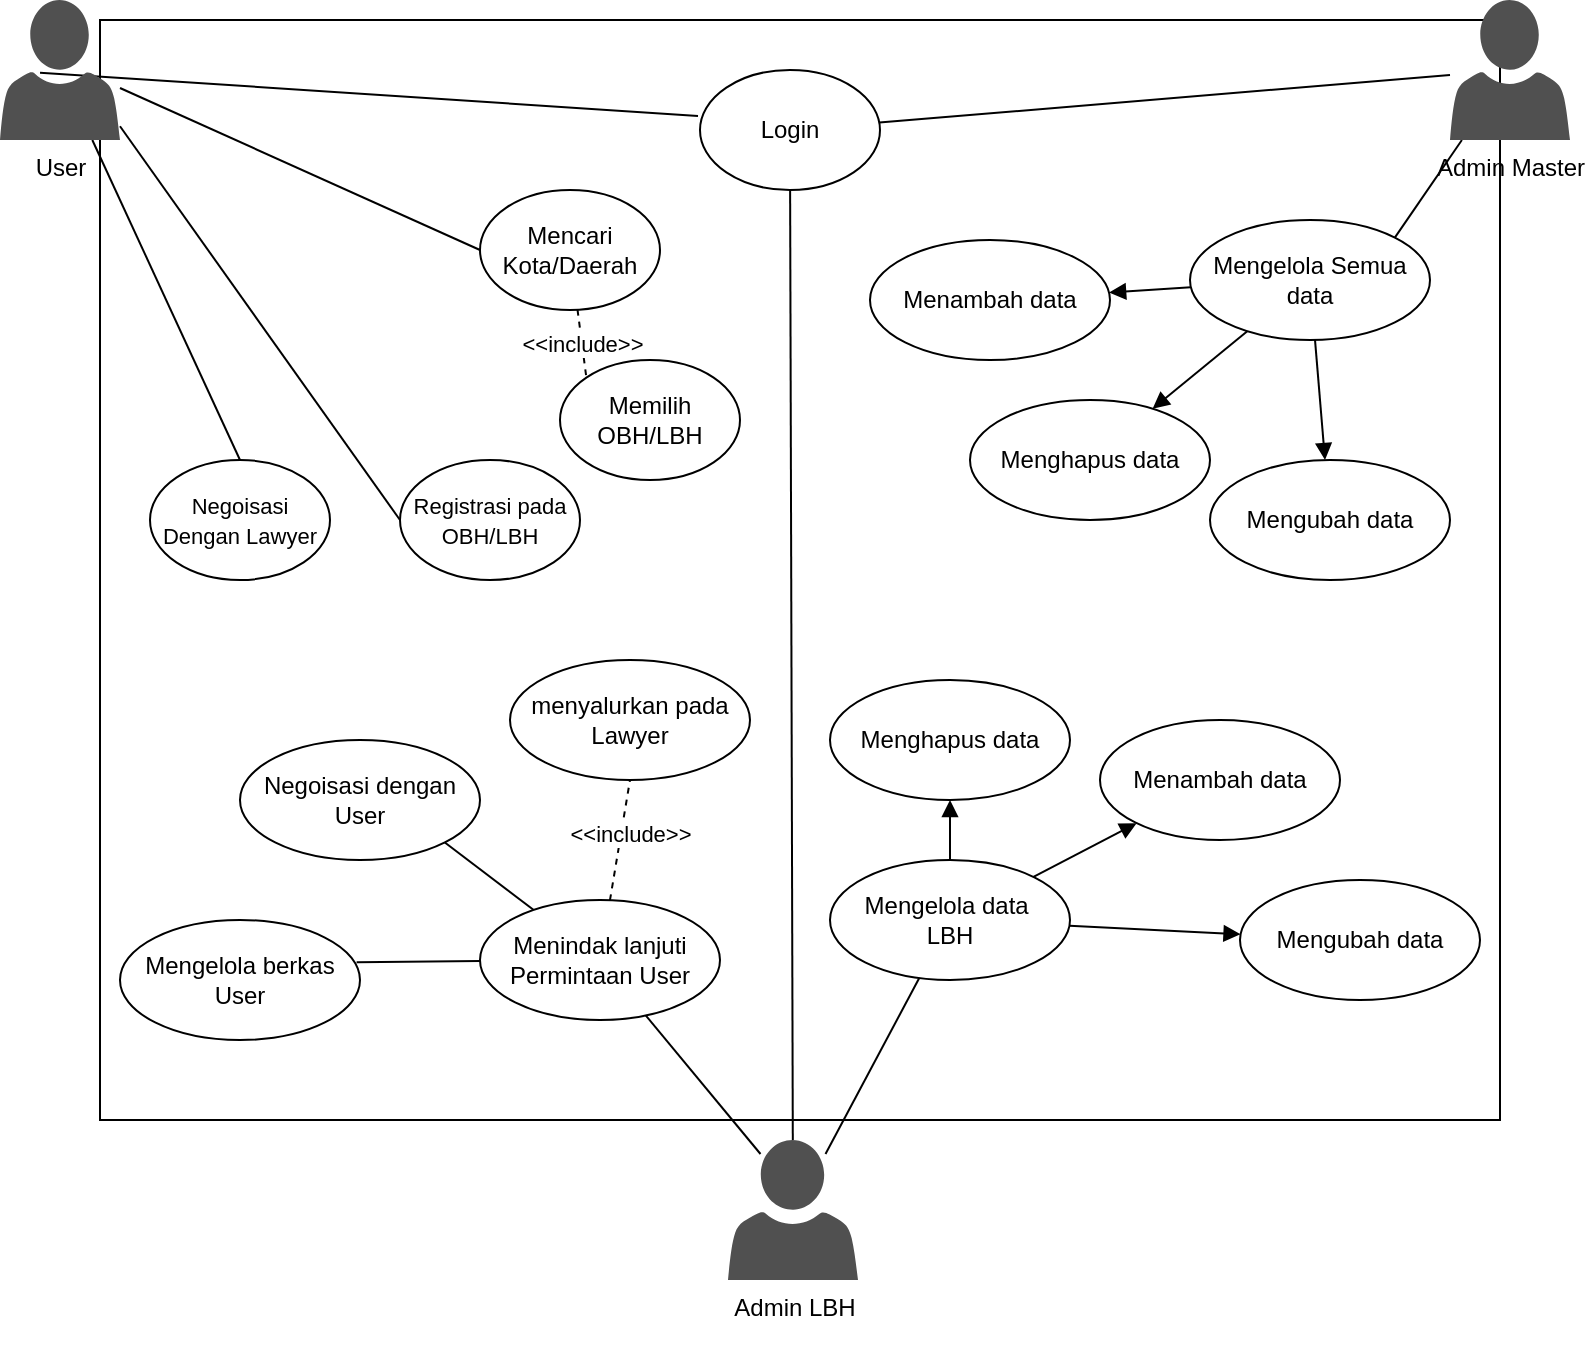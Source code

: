 <mxfile version="26.0.16">
  <diagram name="Use Case" id="37OjQckd6P2DxGayJbFy">
    <mxGraphModel dx="1434" dy="784" grid="1" gridSize="10" guides="1" tooltips="1" connect="1" arrows="1" fold="1" page="1" pageScale="1" pageWidth="827" pageHeight="1169" math="0" shadow="0">
      <root>
        <mxCell id="0" />
        <mxCell id="1" parent="0" />
        <mxCell id="QZHb6bbb9g_fA5QFOH83-53" value="" style="rounded=0;whiteSpace=wrap;html=1;" parent="1" vertex="1">
          <mxGeometry x="100" y="100" width="700" height="550" as="geometry" />
        </mxCell>
        <mxCell id="QZHb6bbb9g_fA5QFOH83-6" style="rounded=0;orthogonalLoop=1;jettySize=auto;html=1;endArrow=none;endFill=0;" parent="1" source="QZHb6bbb9g_fA5QFOH83-2" target="QZHb6bbb9g_fA5QFOH83-4" edge="1">
          <mxGeometry relative="1" as="geometry" />
        </mxCell>
        <mxCell id="QZHb6bbb9g_fA5QFOH83-26" style="rounded=0;orthogonalLoop=1;jettySize=auto;html=1;entryX=1;entryY=0;entryDx=0;entryDy=0;endArrow=none;endFill=0;" parent="1" source="QZHb6bbb9g_fA5QFOH83-2" target="QZHb6bbb9g_fA5QFOH83-14" edge="1">
          <mxGeometry relative="1" as="geometry" />
        </mxCell>
        <mxCell id="QZHb6bbb9g_fA5QFOH83-2" value="Admin Master" style="shape=mxgraph.office.users.user;verticalLabelPosition=bottom;verticalAlign=top;html=1;outlineConnect=0;strokeWidth=2;sketch=0;pointerEvents=1;shadow=0;dashed=0;strokeColor=none;fillColor=#505050;labelPosition=center;" parent="1" vertex="1">
          <mxGeometry x="775" y="90" width="60" height="70" as="geometry" />
        </mxCell>
        <mxCell id="QZHb6bbb9g_fA5QFOH83-11" style="rounded=0;orthogonalLoop=1;jettySize=auto;html=1;entryX=0;entryY=0.5;entryDx=0;entryDy=0;endArrow=none;endFill=0;" parent="1" target="QZHb6bbb9g_fA5QFOH83-8" edge="1">
          <mxGeometry relative="1" as="geometry">
            <mxPoint x="110" y="134" as="sourcePoint" />
          </mxGeometry>
        </mxCell>
        <mxCell id="QZHb6bbb9g_fA5QFOH83-13" style="rounded=0;orthogonalLoop=1;jettySize=auto;html=1;entryX=0;entryY=0.5;entryDx=0;entryDy=0;endArrow=none;endFill=0;" parent="1" target="QZHb6bbb9g_fA5QFOH83-10" edge="1">
          <mxGeometry relative="1" as="geometry">
            <mxPoint x="110" y="153.125" as="sourcePoint" />
          </mxGeometry>
        </mxCell>
        <mxCell id="QZHb6bbb9g_fA5QFOH83-29" style="rounded=0;orthogonalLoop=1;jettySize=auto;html=1;endArrow=none;endFill=0;" parent="1" source="QZHb6bbb9g_fA5QFOH83-4" target="QZHb6bbb9g_fA5QFOH83-28" edge="1">
          <mxGeometry relative="1" as="geometry" />
        </mxCell>
        <mxCell id="QZHb6bbb9g_fA5QFOH83-4" value="Login" style="ellipse;whiteSpace=wrap;html=1;" parent="1" vertex="1">
          <mxGeometry x="400" y="125" width="90" height="60" as="geometry" />
        </mxCell>
        <mxCell id="QZHb6bbb9g_fA5QFOH83-5" style="rounded=0;orthogonalLoop=1;jettySize=auto;html=1;entryX=-0.011;entryY=0.383;entryDx=0;entryDy=0;entryPerimeter=0;endArrow=none;endFill=0;" parent="1" target="QZHb6bbb9g_fA5QFOH83-4" edge="1">
          <mxGeometry relative="1" as="geometry">
            <mxPoint x="70" y="126.317" as="sourcePoint" />
          </mxGeometry>
        </mxCell>
        <mxCell id="QZHb6bbb9g_fA5QFOH83-15" style="rounded=0;orthogonalLoop=1;jettySize=auto;html=1;entryX=0;entryY=0;entryDx=0;entryDy=0;endArrow=none;endFill=0;dashed=1;" parent="1" source="QZHb6bbb9g_fA5QFOH83-8" target="QZHb6bbb9g_fA5QFOH83-9" edge="1">
          <mxGeometry relative="1" as="geometry" />
        </mxCell>
        <mxCell id="QZHb6bbb9g_fA5QFOH83-16" value="&amp;lt;&amp;lt;include&amp;gt;&amp;gt;" style="edgeLabel;html=1;align=center;verticalAlign=middle;resizable=0;points=[];" parent="QZHb6bbb9g_fA5QFOH83-15" vertex="1" connectable="0">
          <mxGeometry x="-0.372" y="-1" relative="1" as="geometry">
            <mxPoint x="2" y="6" as="offset" />
          </mxGeometry>
        </mxCell>
        <mxCell id="QZHb6bbb9g_fA5QFOH83-8" value="Mencari Kota/Daerah" style="ellipse;whiteSpace=wrap;html=1;" parent="1" vertex="1">
          <mxGeometry x="290" y="185" width="90" height="60" as="geometry" />
        </mxCell>
        <mxCell id="QZHb6bbb9g_fA5QFOH83-9" value="Memilih OBH/LBH" style="ellipse;whiteSpace=wrap;html=1;" parent="1" vertex="1">
          <mxGeometry x="330" y="270" width="90" height="60" as="geometry" />
        </mxCell>
        <mxCell id="QZHb6bbb9g_fA5QFOH83-10" value="&lt;font style=&quot;font-size: 11px;&quot;&gt;Registrasi pada OBH/LBH&lt;/font&gt;" style="ellipse;whiteSpace=wrap;html=1;" parent="1" vertex="1">
          <mxGeometry x="250" y="320" width="90" height="60" as="geometry" />
        </mxCell>
        <mxCell id="QZHb6bbb9g_fA5QFOH83-20" style="rounded=0;orthogonalLoop=1;jettySize=auto;html=1;endArrow=block;endFill=1;" parent="1" source="QZHb6bbb9g_fA5QFOH83-14" target="QZHb6bbb9g_fA5QFOH83-18" edge="1">
          <mxGeometry relative="1" as="geometry" />
        </mxCell>
        <mxCell id="QZHb6bbb9g_fA5QFOH83-21" style="rounded=0;orthogonalLoop=1;jettySize=auto;html=1;endArrow=block;endFill=1;" parent="1" source="QZHb6bbb9g_fA5QFOH83-14" target="QZHb6bbb9g_fA5QFOH83-17" edge="1">
          <mxGeometry relative="1" as="geometry" />
        </mxCell>
        <mxCell id="QZHb6bbb9g_fA5QFOH83-22" style="rounded=0;orthogonalLoop=1;jettySize=auto;html=1;endArrow=block;endFill=1;" parent="1" source="QZHb6bbb9g_fA5QFOH83-14" target="QZHb6bbb9g_fA5QFOH83-19" edge="1">
          <mxGeometry relative="1" as="geometry" />
        </mxCell>
        <mxCell id="QZHb6bbb9g_fA5QFOH83-14" value="Mengelola Semua data" style="ellipse;whiteSpace=wrap;html=1;" parent="1" vertex="1">
          <mxGeometry x="645" y="200" width="120" height="60" as="geometry" />
        </mxCell>
        <mxCell id="QZHb6bbb9g_fA5QFOH83-17" value="Menghapus data" style="ellipse;whiteSpace=wrap;html=1;" parent="1" vertex="1">
          <mxGeometry x="535" y="290" width="120" height="60" as="geometry" />
        </mxCell>
        <mxCell id="QZHb6bbb9g_fA5QFOH83-18" value="Menambah data" style="ellipse;whiteSpace=wrap;html=1;" parent="1" vertex="1">
          <mxGeometry x="485" y="210" width="120" height="60" as="geometry" />
        </mxCell>
        <mxCell id="QZHb6bbb9g_fA5QFOH83-19" value="Mengubah data" style="ellipse;whiteSpace=wrap;html=1;" parent="1" vertex="1">
          <mxGeometry x="655" y="320" width="120" height="60" as="geometry" />
        </mxCell>
        <mxCell id="QZHb6bbb9g_fA5QFOH83-28" value="Admin LBH&lt;div&gt;&lt;br&gt;&lt;/div&gt;" style="shape=mxgraph.office.users.user;verticalLabelPosition=bottom;verticalAlign=top;html=1;outlineConnect=0;strokeWidth=2;sketch=0;pointerEvents=1;shadow=0;dashed=0;strokeColor=none;fillColor=#505050;labelPosition=center;" parent="1" vertex="1">
          <mxGeometry x="414" y="660" width="65" height="70" as="geometry" />
        </mxCell>
        <mxCell id="QZHb6bbb9g_fA5QFOH83-30" style="rounded=0;orthogonalLoop=1;jettySize=auto;html=1;endArrow=block;endFill=1;" parent="1" source="QZHb6bbb9g_fA5QFOH83-33" target="QZHb6bbb9g_fA5QFOH83-35" edge="1">
          <mxGeometry relative="1" as="geometry" />
        </mxCell>
        <mxCell id="QZHb6bbb9g_fA5QFOH83-31" style="rounded=0;orthogonalLoop=1;jettySize=auto;html=1;endArrow=block;endFill=1;" parent="1" source="QZHb6bbb9g_fA5QFOH83-33" target="QZHb6bbb9g_fA5QFOH83-34" edge="1">
          <mxGeometry relative="1" as="geometry" />
        </mxCell>
        <mxCell id="QZHb6bbb9g_fA5QFOH83-32" style="rounded=0;orthogonalLoop=1;jettySize=auto;html=1;endArrow=block;endFill=1;" parent="1" source="QZHb6bbb9g_fA5QFOH83-33" target="QZHb6bbb9g_fA5QFOH83-36" edge="1">
          <mxGeometry relative="1" as="geometry" />
        </mxCell>
        <mxCell id="QZHb6bbb9g_fA5QFOH83-40" style="rounded=0;orthogonalLoop=1;jettySize=auto;html=1;endArrow=none;endFill=0;entryX=0.75;entryY=0.1;entryDx=0;entryDy=0;entryPerimeter=0;" parent="1" source="QZHb6bbb9g_fA5QFOH83-33" target="QZHb6bbb9g_fA5QFOH83-28" edge="1">
          <mxGeometry relative="1" as="geometry" />
        </mxCell>
        <mxCell id="QZHb6bbb9g_fA5QFOH83-33" value="Mengelola data&amp;nbsp;&lt;div&gt;LBH&lt;/div&gt;" style="ellipse;whiteSpace=wrap;html=1;" parent="1" vertex="1">
          <mxGeometry x="465" y="520" width="120" height="60" as="geometry" />
        </mxCell>
        <mxCell id="QZHb6bbb9g_fA5QFOH83-34" value="Menghapus data" style="ellipse;whiteSpace=wrap;html=1;" parent="1" vertex="1">
          <mxGeometry x="465" y="430" width="120" height="60" as="geometry" />
        </mxCell>
        <mxCell id="QZHb6bbb9g_fA5QFOH83-35" value="Menambah data" style="ellipse;whiteSpace=wrap;html=1;" parent="1" vertex="1">
          <mxGeometry x="600" y="450" width="120" height="60" as="geometry" />
        </mxCell>
        <mxCell id="QZHb6bbb9g_fA5QFOH83-36" value="Mengubah data" style="ellipse;whiteSpace=wrap;html=1;" parent="1" vertex="1">
          <mxGeometry x="670" y="530" width="120" height="60" as="geometry" />
        </mxCell>
        <mxCell id="QZHb6bbb9g_fA5QFOH83-45" style="rounded=0;orthogonalLoop=1;jettySize=auto;html=1;entryX=0.5;entryY=1;entryDx=0;entryDy=0;endArrow=none;endFill=0;dashed=1;" parent="1" source="QZHb6bbb9g_fA5QFOH83-41" target="QZHb6bbb9g_fA5QFOH83-42" edge="1">
          <mxGeometry relative="1" as="geometry" />
        </mxCell>
        <mxCell id="QZHb6bbb9g_fA5QFOH83-46" style="rounded=0;orthogonalLoop=1;jettySize=auto;html=1;entryX=1;entryY=1;entryDx=0;entryDy=0;endArrow=none;endFill=0;" parent="1" source="QZHb6bbb9g_fA5QFOH83-41" target="QZHb6bbb9g_fA5QFOH83-43" edge="1">
          <mxGeometry relative="1" as="geometry" />
        </mxCell>
        <mxCell id="QZHb6bbb9g_fA5QFOH83-41" value="Menindak lanjuti&lt;div&gt;Permintaan User&lt;/div&gt;" style="ellipse;whiteSpace=wrap;html=1;" parent="1" vertex="1">
          <mxGeometry x="290" y="540" width="120" height="60" as="geometry" />
        </mxCell>
        <mxCell id="QZHb6bbb9g_fA5QFOH83-42" value="menyalurkan pada Lawyer" style="ellipse;whiteSpace=wrap;html=1;" parent="1" vertex="1">
          <mxGeometry x="305" y="420" width="120" height="60" as="geometry" />
        </mxCell>
        <mxCell id="QZHb6bbb9g_fA5QFOH83-43" value="Negoisasi dengan User" style="ellipse;whiteSpace=wrap;html=1;" parent="1" vertex="1">
          <mxGeometry x="170" y="460" width="120" height="60" as="geometry" />
        </mxCell>
        <mxCell id="QZHb6bbb9g_fA5QFOH83-44" value="Mengelola berkas User" style="ellipse;whiteSpace=wrap;html=1;" parent="1" vertex="1">
          <mxGeometry x="110" y="550" width="120" height="60" as="geometry" />
        </mxCell>
        <mxCell id="QZHb6bbb9g_fA5QFOH83-47" style="rounded=0;orthogonalLoop=1;jettySize=auto;html=1;entryX=0.986;entryY=0.353;entryDx=0;entryDy=0;entryPerimeter=0;endArrow=none;endFill=0;" parent="1" source="QZHb6bbb9g_fA5QFOH83-41" target="QZHb6bbb9g_fA5QFOH83-44" edge="1">
          <mxGeometry relative="1" as="geometry" />
        </mxCell>
        <mxCell id="QZHb6bbb9g_fA5QFOH83-51" style="rounded=0;orthogonalLoop=1;jettySize=auto;html=1;entryX=0.25;entryY=0.1;entryDx=0;entryDy=0;entryPerimeter=0;endArrow=none;endFill=0;" parent="1" source="QZHb6bbb9g_fA5QFOH83-41" target="QZHb6bbb9g_fA5QFOH83-28" edge="1">
          <mxGeometry relative="1" as="geometry" />
        </mxCell>
        <mxCell id="3_1crFeaQehhnNhESQrb-2" style="rounded=0;orthogonalLoop=1;jettySize=auto;html=1;entryX=0.5;entryY=0;entryDx=0;entryDy=0;endArrow=none;startFill=0;" edge="1" parent="1" source="9XNgWq5h-G1pSGALHSHy-1" target="3_1crFeaQehhnNhESQrb-1">
          <mxGeometry relative="1" as="geometry" />
        </mxCell>
        <mxCell id="9XNgWq5h-G1pSGALHSHy-1" value="User" style="shape=mxgraph.office.users.user;verticalLabelPosition=bottom;verticalAlign=top;html=1;outlineConnect=0;strokeWidth=2;sketch=0;pointerEvents=1;shadow=0;dashed=0;strokeColor=none;fillColor=#505050;labelPosition=center;" parent="1" vertex="1">
          <mxGeometry x="50" y="90" width="60" height="70" as="geometry" />
        </mxCell>
        <mxCell id="3_1crFeaQehhnNhESQrb-1" value="&lt;font style=&quot;font-size: 11px;&quot;&gt;Negoisasi&lt;/font&gt;&lt;div&gt;&lt;font style=&quot;font-size: 11px;&quot;&gt;Dengan Lawyer&lt;/font&gt;&lt;/div&gt;" style="ellipse;whiteSpace=wrap;html=1;" vertex="1" parent="1">
          <mxGeometry x="125" y="320" width="90" height="60" as="geometry" />
        </mxCell>
        <mxCell id="3_1crFeaQehhnNhESQrb-3" value="&amp;lt;&amp;lt;include&amp;gt;&amp;gt;" style="edgeLabel;html=1;align=center;verticalAlign=middle;resizable=0;points=[];" vertex="1" connectable="0" parent="1">
          <mxGeometry x="365.004" y="507.0" as="geometry" />
        </mxCell>
      </root>
    </mxGraphModel>
  </diagram>
</mxfile>
